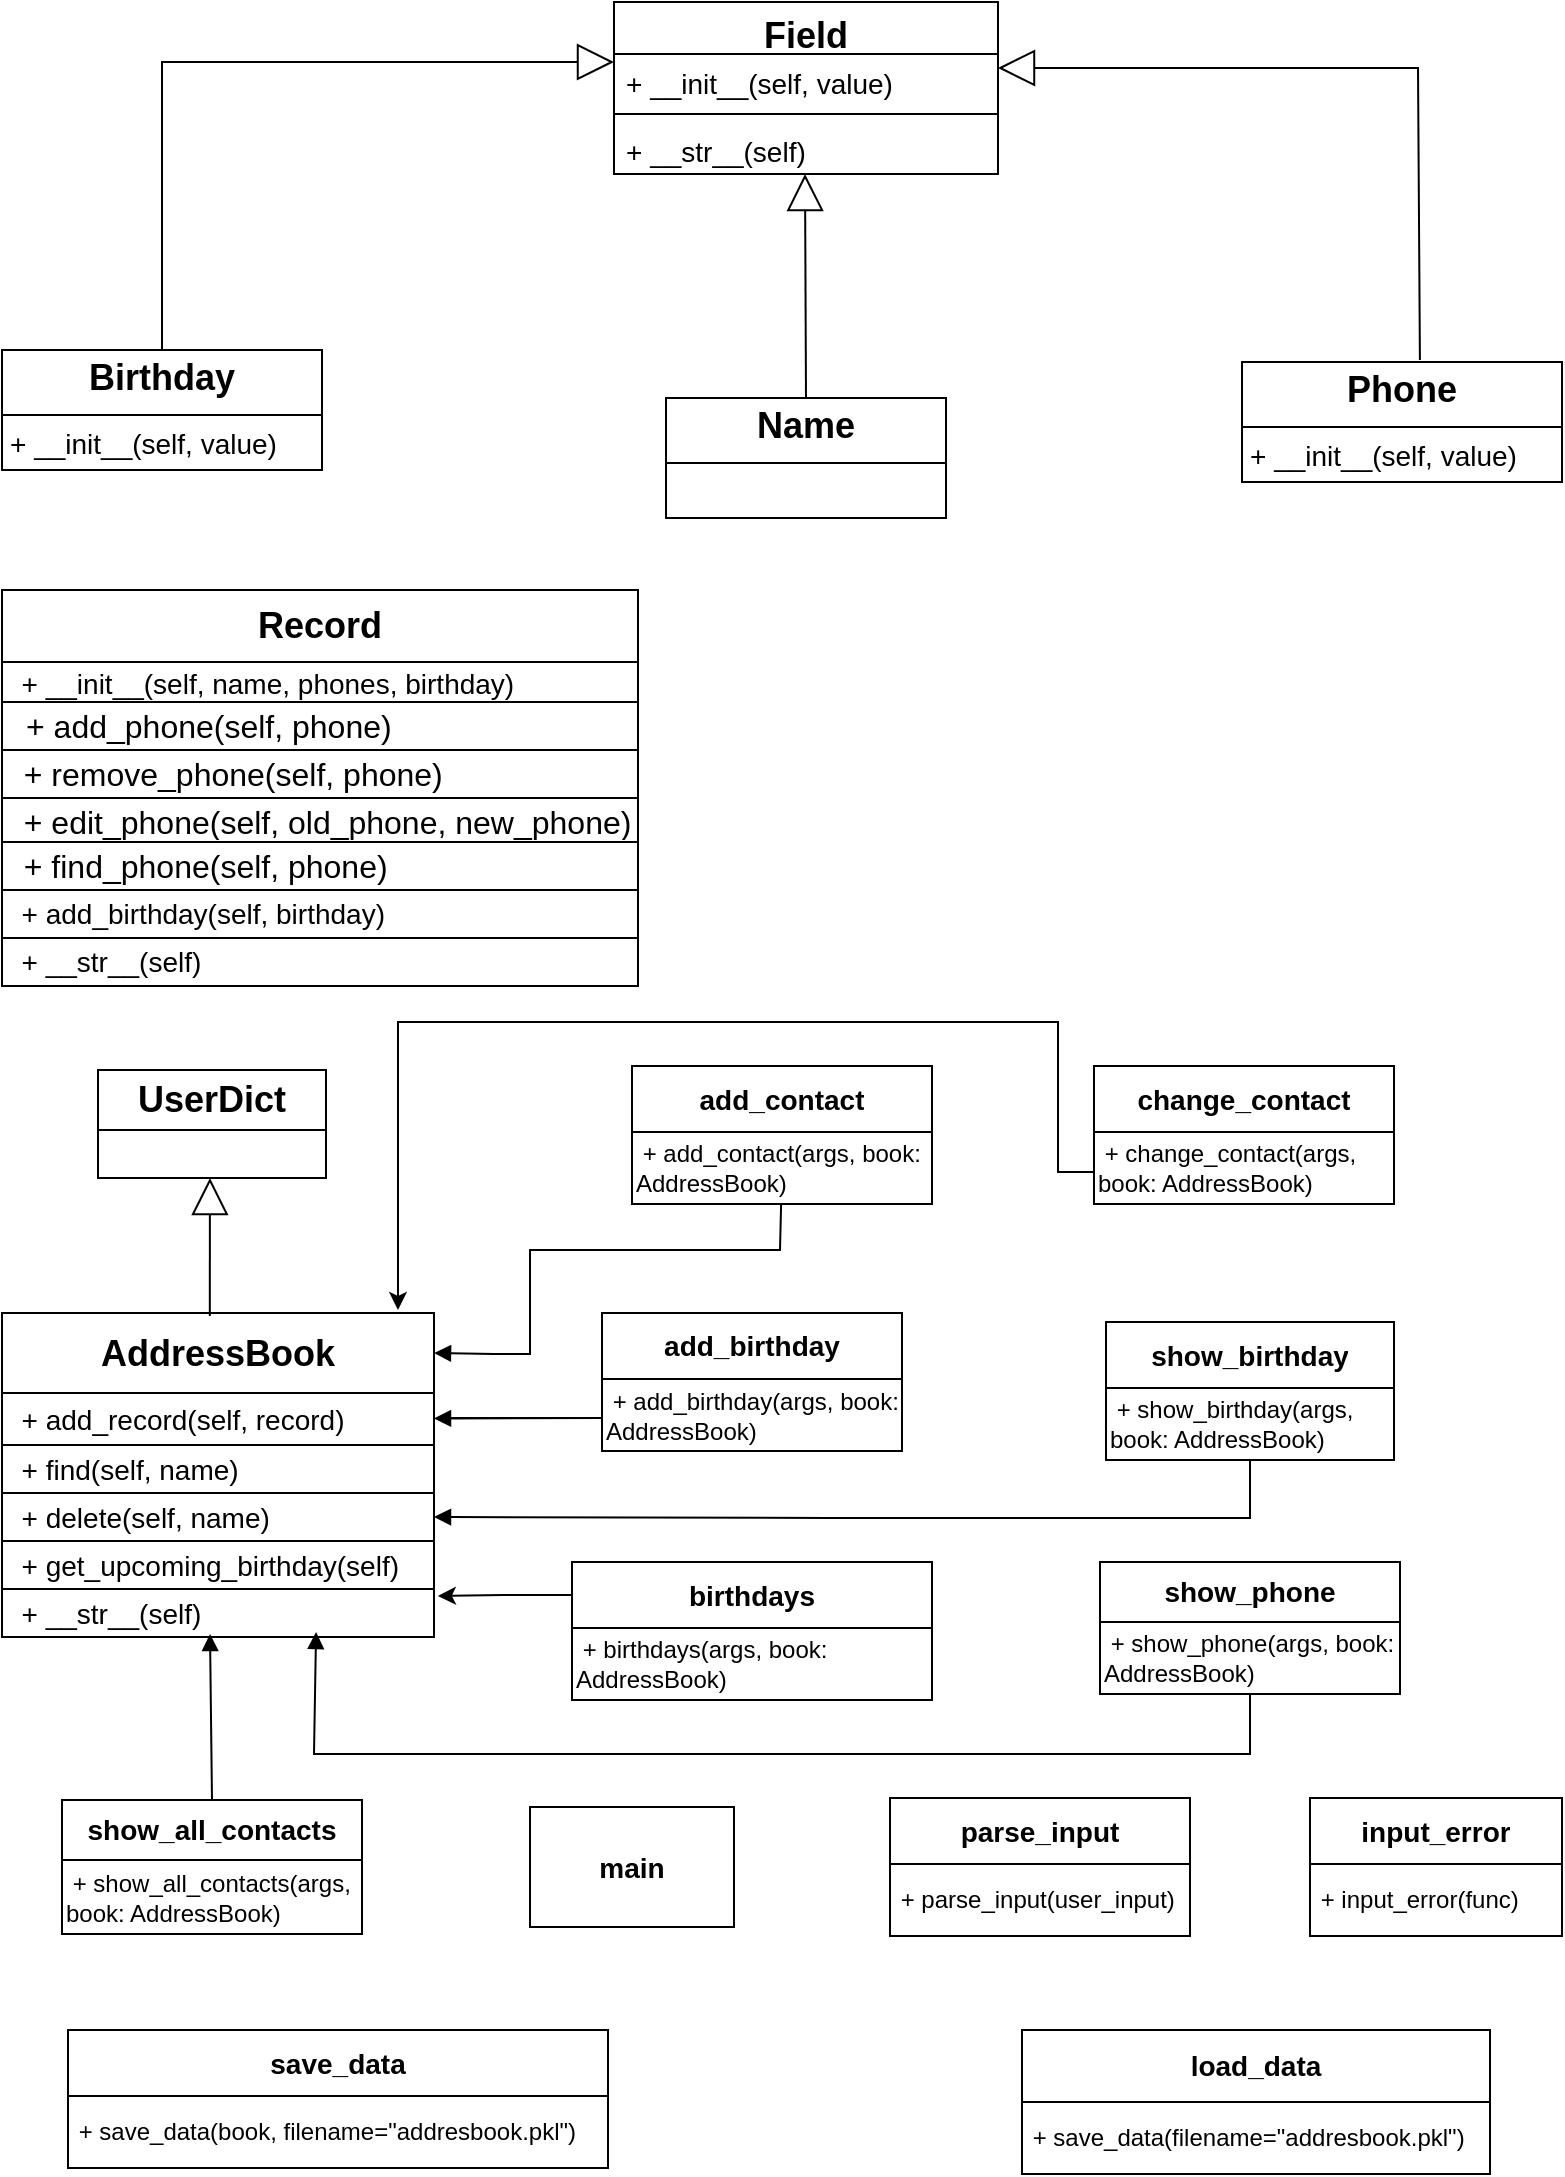 <mxfile version="24.7.7">
  <diagram name="Сторінка-1" id="fkjIt_pRsFJ45BCu4Y1Y">
    <mxGraphModel dx="1072" dy="445" grid="1" gridSize="6" guides="1" tooltips="1" connect="1" arrows="1" fold="1" page="1" pageScale="1" pageWidth="827" pageHeight="1169" math="0" shadow="0">
      <root>
        <mxCell id="0" />
        <mxCell id="1" parent="0" />
        <mxCell id="Rb8WV2MxvfTcepVemO5w-1" value="&lt;font style=&quot;font-size: 18px;&quot;&gt;Field&lt;/font&gt;" style="swimlane;fontStyle=1;align=center;verticalAlign=top;childLayout=stackLayout;horizontal=1;startSize=26;horizontalStack=0;resizeParent=1;resizeParentMax=0;resizeLast=0;collapsible=1;marginBottom=0;whiteSpace=wrap;html=1;" parent="1" vertex="1">
          <mxGeometry x="330" y="18" width="192" height="86" as="geometry" />
        </mxCell>
        <mxCell id="Rb8WV2MxvfTcepVemO5w-2" value="&lt;font style=&quot;font-size: 14px;&quot;&gt;+ __init__(self, value)&lt;/font&gt;" style="text;strokeColor=none;fillColor=none;align=left;verticalAlign=top;spacingLeft=4;spacingRight=4;overflow=hidden;rotatable=0;points=[[0,0.5],[1,0.5]];portConstraint=eastwest;whiteSpace=wrap;html=1;" parent="Rb8WV2MxvfTcepVemO5w-1" vertex="1">
          <mxGeometry y="26" width="192" height="26" as="geometry" />
        </mxCell>
        <mxCell id="Rb8WV2MxvfTcepVemO5w-3" value="" style="line;strokeWidth=1;fillColor=none;align=left;verticalAlign=middle;spacingTop=-1;spacingLeft=3;spacingRight=3;rotatable=0;labelPosition=right;points=[];portConstraint=eastwest;strokeColor=inherit;" parent="Rb8WV2MxvfTcepVemO5w-1" vertex="1">
          <mxGeometry y="52" width="192" height="8" as="geometry" />
        </mxCell>
        <mxCell id="Rb8WV2MxvfTcepVemO5w-4" value="&lt;font style=&quot;font-size: 14px;&quot;&gt;+ __str__(self)&lt;/font&gt;" style="text;strokeColor=none;fillColor=none;align=left;verticalAlign=top;spacingLeft=4;spacingRight=4;overflow=hidden;rotatable=0;points=[[0,0.5],[1,0.5]];portConstraint=eastwest;whiteSpace=wrap;html=1;" parent="Rb8WV2MxvfTcepVemO5w-1" vertex="1">
          <mxGeometry y="60" width="192" height="26" as="geometry" />
        </mxCell>
        <mxCell id="Rb8WV2MxvfTcepVemO5w-9" value="&lt;p style=&quot;margin:0px;margin-top:4px;text-align:center;&quot;&gt;&lt;b&gt;&lt;font style=&quot;font-size: 18px;&quot;&gt;Name&lt;/font&gt;&lt;/b&gt;&lt;/p&gt;&lt;hr size=&quot;1&quot; style=&quot;border-style:solid;&quot;&gt;&lt;div style=&quot;height:2px;&quot;&gt;&lt;/div&gt;" style="verticalAlign=top;align=left;overflow=fill;html=1;whiteSpace=wrap;" parent="1" vertex="1">
          <mxGeometry x="356" y="216" width="140" height="60" as="geometry" />
        </mxCell>
        <mxCell id="Rb8WV2MxvfTcepVemO5w-12" value="&lt;p style=&quot;margin:0px;margin-top:4px;text-align:center;&quot;&gt;&lt;b&gt;&lt;font style=&quot;font-size: 18px;&quot;&gt;Phone&lt;/font&gt;&lt;/b&gt;&lt;/p&gt;&lt;hr size=&quot;1&quot; style=&quot;border-style:solid;&quot;&gt;&lt;p style=&quot;margin:0px;margin-left:4px;&quot;&gt;&lt;font style=&quot;font-size: 14px;&quot;&gt;+ __init__(self, value)&lt;/font&gt;&lt;/p&gt;" style="verticalAlign=top;align=left;overflow=fill;html=1;whiteSpace=wrap;" parent="1" vertex="1">
          <mxGeometry x="644" y="198" width="160" height="60" as="geometry" />
        </mxCell>
        <mxCell id="Rb8WV2MxvfTcepVemO5w-14" value="&lt;p style=&quot;margin:0px;margin-top:4px;text-align:center;&quot;&gt;&lt;b&gt;&lt;font style=&quot;font-size: 18px;&quot;&gt;Birthday&lt;/font&gt;&lt;/b&gt;&lt;/p&gt;&lt;hr size=&quot;1&quot; style=&quot;border-style:solid;&quot;&gt;&lt;p style=&quot;margin:0px;margin-left:4px;&quot;&gt;&lt;font style=&quot;font-size: 14px;&quot;&gt;+ __init__(self, value)&lt;/font&gt;&lt;/p&gt;" style="verticalAlign=top;align=left;overflow=fill;html=1;whiteSpace=wrap;" parent="1" vertex="1">
          <mxGeometry x="24" y="192" width="160" height="60" as="geometry" />
        </mxCell>
        <mxCell id="Rb8WV2MxvfTcepVemO5w-72" value="" style="shape=table;startSize=0;container=1;collapsible=0;childLayout=tableLayout;" parent="1" vertex="1">
          <mxGeometry x="24" y="312" width="318" height="198" as="geometry" />
        </mxCell>
        <mxCell id="Rb8WV2MxvfTcepVemO5w-73" value="" style="shape=tableRow;horizontal=0;startSize=0;swimlaneHead=0;swimlaneBody=0;strokeColor=inherit;top=0;left=0;bottom=0;right=0;collapsible=0;dropTarget=0;fillColor=none;points=[[0,0.5],[1,0.5]];portConstraint=eastwest;" parent="Rb8WV2MxvfTcepVemO5w-72" vertex="1">
          <mxGeometry width="318" height="36" as="geometry" />
        </mxCell>
        <mxCell id="Rb8WV2MxvfTcepVemO5w-74" value="&lt;font style=&quot;font-size: 18px;&quot;&gt;&lt;b&gt;Record&lt;/b&gt;&lt;/font&gt;" style="shape=partialRectangle;html=1;whiteSpace=wrap;connectable=0;strokeColor=inherit;overflow=hidden;fillColor=none;top=0;left=0;bottom=0;right=0;pointerEvents=1;" parent="Rb8WV2MxvfTcepVemO5w-73" vertex="1">
          <mxGeometry width="318" height="36" as="geometry">
            <mxRectangle width="318" height="36" as="alternateBounds" />
          </mxGeometry>
        </mxCell>
        <mxCell id="Rb8WV2MxvfTcepVemO5w-75" value="" style="shape=tableRow;horizontal=0;startSize=0;swimlaneHead=0;swimlaneBody=0;strokeColor=inherit;top=0;left=0;bottom=0;right=0;collapsible=0;dropTarget=0;fillColor=none;points=[[0,0.5],[1,0.5]];portConstraint=eastwest;" parent="Rb8WV2MxvfTcepVemO5w-72" vertex="1">
          <mxGeometry y="36" width="318" height="20" as="geometry" />
        </mxCell>
        <mxCell id="Rb8WV2MxvfTcepVemO5w-76" value="&lt;span style=&quot;font-size: 14px;&quot;&gt;&amp;nbsp; + __init__(self, name, phones, birthday)&lt;/span&gt;" style="shape=partialRectangle;html=1;whiteSpace=wrap;connectable=0;strokeColor=inherit;overflow=hidden;fillColor=none;top=0;left=0;bottom=0;right=0;pointerEvents=1;align=left;" parent="Rb8WV2MxvfTcepVemO5w-75" vertex="1">
          <mxGeometry width="318" height="20" as="geometry">
            <mxRectangle width="318" height="20" as="alternateBounds" />
          </mxGeometry>
        </mxCell>
        <mxCell id="Rb8WV2MxvfTcepVemO5w-77" value="" style="shape=tableRow;horizontal=0;startSize=0;swimlaneHead=0;swimlaneBody=0;strokeColor=inherit;top=0;left=0;bottom=0;right=0;collapsible=0;dropTarget=0;fillColor=none;points=[[0,0.5],[1,0.5]];portConstraint=eastwest;" parent="Rb8WV2MxvfTcepVemO5w-72" vertex="1">
          <mxGeometry y="56" width="318" height="24" as="geometry" />
        </mxCell>
        <mxCell id="Rb8WV2MxvfTcepVemO5w-78" value="&amp;nbsp; &amp;nbsp;&lt;font size=&quot;3&quot;&gt;+ add_phone(self, phone)&lt;/font&gt;" style="shape=partialRectangle;html=1;whiteSpace=wrap;connectable=0;strokeColor=inherit;overflow=hidden;fillColor=none;top=0;left=0;bottom=0;right=0;pointerEvents=1;align=left;" parent="Rb8WV2MxvfTcepVemO5w-77" vertex="1">
          <mxGeometry width="318" height="24" as="geometry">
            <mxRectangle width="318" height="24" as="alternateBounds" />
          </mxGeometry>
        </mxCell>
        <mxCell id="Rb8WV2MxvfTcepVemO5w-79" value="" style="shape=tableRow;horizontal=0;startSize=0;swimlaneHead=0;swimlaneBody=0;strokeColor=inherit;top=0;left=0;bottom=0;right=0;collapsible=0;dropTarget=0;fillColor=none;points=[[0,0.5],[1,0.5]];portConstraint=eastwest;" parent="Rb8WV2MxvfTcepVemO5w-72" vertex="1">
          <mxGeometry y="80" width="318" height="24" as="geometry" />
        </mxCell>
        <mxCell id="Rb8WV2MxvfTcepVemO5w-80" value="&lt;font size=&quot;3&quot;&gt;&amp;nbsp; + remove_phone(self, phone)&lt;/font&gt;" style="shape=partialRectangle;html=1;whiteSpace=wrap;connectable=0;strokeColor=inherit;overflow=hidden;fillColor=none;top=0;left=0;bottom=0;right=0;pointerEvents=1;align=left;" parent="Rb8WV2MxvfTcepVemO5w-79" vertex="1">
          <mxGeometry width="318" height="24" as="geometry">
            <mxRectangle width="318" height="24" as="alternateBounds" />
          </mxGeometry>
        </mxCell>
        <mxCell id="Rb8WV2MxvfTcepVemO5w-81" value="" style="shape=tableRow;horizontal=0;startSize=0;swimlaneHead=0;swimlaneBody=0;strokeColor=inherit;top=0;left=0;bottom=0;right=0;collapsible=0;dropTarget=0;fillColor=none;points=[[0,0.5],[1,0.5]];portConstraint=eastwest;" parent="Rb8WV2MxvfTcepVemO5w-72" vertex="1">
          <mxGeometry y="104" width="318" height="22" as="geometry" />
        </mxCell>
        <mxCell id="Rb8WV2MxvfTcepVemO5w-82" value="&lt;font size=&quot;3&quot;&gt;&amp;nbsp; + edit_phone(self, old_phone, new_phone)&lt;/font&gt;" style="shape=partialRectangle;html=1;whiteSpace=wrap;connectable=0;strokeColor=inherit;overflow=hidden;fillColor=none;top=0;left=0;bottom=0;right=0;pointerEvents=1;align=left;" parent="Rb8WV2MxvfTcepVemO5w-81" vertex="1">
          <mxGeometry width="318" height="22" as="geometry">
            <mxRectangle width="318" height="22" as="alternateBounds" />
          </mxGeometry>
        </mxCell>
        <mxCell id="Rb8WV2MxvfTcepVemO5w-85" value="" style="shape=tableRow;horizontal=0;startSize=0;swimlaneHead=0;swimlaneBody=0;strokeColor=inherit;top=0;left=0;bottom=0;right=0;collapsible=0;dropTarget=0;fillColor=none;points=[[0,0.5],[1,0.5]];portConstraint=eastwest;" parent="Rb8WV2MxvfTcepVemO5w-72" vertex="1">
          <mxGeometry y="126" width="318" height="24" as="geometry" />
        </mxCell>
        <mxCell id="Rb8WV2MxvfTcepVemO5w-86" value="&lt;font size=&quot;3&quot;&gt;&amp;nbsp; + find_phone(self, phone)&lt;/font&gt;" style="shape=partialRectangle;html=1;whiteSpace=wrap;connectable=0;strokeColor=inherit;overflow=hidden;fillColor=none;top=0;left=0;bottom=0;right=0;pointerEvents=1;align=left;" parent="Rb8WV2MxvfTcepVemO5w-85" vertex="1">
          <mxGeometry width="318" height="24" as="geometry">
            <mxRectangle width="318" height="24" as="alternateBounds" />
          </mxGeometry>
        </mxCell>
        <mxCell id="Rb8WV2MxvfTcepVemO5w-87" value="" style="shape=tableRow;horizontal=0;startSize=0;swimlaneHead=0;swimlaneBody=0;strokeColor=inherit;top=0;left=0;bottom=0;right=0;collapsible=0;dropTarget=0;fillColor=none;points=[[0,0.5],[1,0.5]];portConstraint=eastwest;" parent="Rb8WV2MxvfTcepVemO5w-72" vertex="1">
          <mxGeometry y="150" width="318" height="24" as="geometry" />
        </mxCell>
        <mxCell id="Rb8WV2MxvfTcepVemO5w-88" value="&lt;font style=&quot;font-size: 14px;&quot;&gt;&amp;nbsp; + add_birthday(self, birthday)&lt;/font&gt;" style="shape=partialRectangle;html=1;whiteSpace=wrap;connectable=0;strokeColor=inherit;overflow=hidden;fillColor=none;top=0;left=0;bottom=0;right=0;pointerEvents=1;align=left;" parent="Rb8WV2MxvfTcepVemO5w-87" vertex="1">
          <mxGeometry width="318" height="24" as="geometry">
            <mxRectangle width="318" height="24" as="alternateBounds" />
          </mxGeometry>
        </mxCell>
        <mxCell id="Rb8WV2MxvfTcepVemO5w-89" value="" style="shape=tableRow;horizontal=0;startSize=0;swimlaneHead=0;swimlaneBody=0;strokeColor=inherit;top=0;left=0;bottom=0;right=0;collapsible=0;dropTarget=0;fillColor=none;points=[[0,0.5],[1,0.5]];portConstraint=eastwest;" parent="Rb8WV2MxvfTcepVemO5w-72" vertex="1">
          <mxGeometry y="174" width="318" height="24" as="geometry" />
        </mxCell>
        <mxCell id="Rb8WV2MxvfTcepVemO5w-90" value="&lt;font style=&quot;font-size: 14px;&quot;&gt;&amp;nbsp; + __str__(self)&lt;/font&gt;" style="shape=partialRectangle;html=1;whiteSpace=wrap;connectable=0;strokeColor=inherit;overflow=hidden;fillColor=none;top=0;left=0;bottom=0;right=0;pointerEvents=1;align=left;" parent="Rb8WV2MxvfTcepVemO5w-89" vertex="1">
          <mxGeometry width="318" height="24" as="geometry">
            <mxRectangle width="318" height="24" as="alternateBounds" />
          </mxGeometry>
        </mxCell>
        <mxCell id="Rb8WV2MxvfTcepVemO5w-91" value="" style="shape=table;startSize=0;container=1;collapsible=0;childLayout=tableLayout;" parent="1" vertex="1">
          <mxGeometry x="72" y="552" width="114" height="54" as="geometry" />
        </mxCell>
        <mxCell id="Rb8WV2MxvfTcepVemO5w-92" value="" style="shape=tableRow;horizontal=0;startSize=0;swimlaneHead=0;swimlaneBody=0;strokeColor=inherit;top=0;left=0;bottom=0;right=0;collapsible=0;dropTarget=0;fillColor=none;points=[[0,0.5],[1,0.5]];portConstraint=eastwest;" parent="Rb8WV2MxvfTcepVemO5w-91" vertex="1">
          <mxGeometry width="114" height="30" as="geometry" />
        </mxCell>
        <mxCell id="Rb8WV2MxvfTcepVemO5w-93" value="&lt;font style=&quot;font-size: 18px;&quot;&gt;&lt;b style=&quot;&quot;&gt;UserDict&lt;/b&gt;&lt;/font&gt;" style="shape=partialRectangle;html=1;whiteSpace=wrap;connectable=0;strokeColor=inherit;overflow=hidden;fillColor=none;top=0;left=0;bottom=0;right=0;pointerEvents=1;" parent="Rb8WV2MxvfTcepVemO5w-92" vertex="1">
          <mxGeometry width="114" height="30" as="geometry">
            <mxRectangle width="114" height="30" as="alternateBounds" />
          </mxGeometry>
        </mxCell>
        <mxCell id="Rb8WV2MxvfTcepVemO5w-94" value="" style="shape=tableRow;horizontal=0;startSize=0;swimlaneHead=0;swimlaneBody=0;strokeColor=inherit;top=0;left=0;bottom=0;right=0;collapsible=0;dropTarget=0;fillColor=none;points=[[0,0.5],[1,0.5]];portConstraint=eastwest;" parent="Rb8WV2MxvfTcepVemO5w-91" vertex="1">
          <mxGeometry y="30" width="114" height="24" as="geometry" />
        </mxCell>
        <mxCell id="Rb8WV2MxvfTcepVemO5w-95" value="" style="shape=partialRectangle;html=1;whiteSpace=wrap;connectable=0;strokeColor=inherit;overflow=hidden;fillColor=none;top=0;left=0;bottom=0;right=0;pointerEvents=1;" parent="Rb8WV2MxvfTcepVemO5w-94" vertex="1">
          <mxGeometry width="114" height="24" as="geometry">
            <mxRectangle width="114" height="24" as="alternateBounds" />
          </mxGeometry>
        </mxCell>
        <mxCell id="Rb8WV2MxvfTcepVemO5w-99" value="" style="shape=table;startSize=0;container=1;collapsible=0;childLayout=tableLayout;" parent="1" vertex="1">
          <mxGeometry x="24" y="673.5" width="216" height="162" as="geometry" />
        </mxCell>
        <mxCell id="Rb8WV2MxvfTcepVemO5w-100" value="" style="shape=tableRow;horizontal=0;startSize=0;swimlaneHead=0;swimlaneBody=0;strokeColor=inherit;top=0;left=0;bottom=0;right=0;collapsible=0;dropTarget=0;fillColor=none;points=[[0,0.5],[1,0.5]];portConstraint=eastwest;" parent="Rb8WV2MxvfTcepVemO5w-99" vertex="1">
          <mxGeometry width="216" height="40" as="geometry" />
        </mxCell>
        <mxCell id="Rb8WV2MxvfTcepVemO5w-101" value="&lt;font style=&quot;font-size: 18px;&quot;&gt;&lt;b style=&quot;&quot;&gt;AddressBook&lt;/b&gt;&lt;/font&gt;" style="shape=partialRectangle;html=1;whiteSpace=wrap;connectable=0;strokeColor=inherit;overflow=hidden;fillColor=none;top=0;left=0;bottom=0;right=0;pointerEvents=1;" parent="Rb8WV2MxvfTcepVemO5w-100" vertex="1">
          <mxGeometry width="216" height="40" as="geometry">
            <mxRectangle width="216" height="40" as="alternateBounds" />
          </mxGeometry>
        </mxCell>
        <mxCell id="Rb8WV2MxvfTcepVemO5w-102" value="" style="shape=tableRow;horizontal=0;startSize=0;swimlaneHead=0;swimlaneBody=0;strokeColor=inherit;top=0;left=0;bottom=0;right=0;collapsible=0;dropTarget=0;fillColor=none;points=[[0,0.5],[1,0.5]];portConstraint=eastwest;" parent="Rb8WV2MxvfTcepVemO5w-99" vertex="1">
          <mxGeometry y="40" width="216" height="26" as="geometry" />
        </mxCell>
        <mxCell id="Rb8WV2MxvfTcepVemO5w-103" value="&lt;font style=&quot;font-size: 14px;&quot;&gt;&amp;nbsp; + add_record(self, record)&lt;/font&gt;" style="shape=partialRectangle;html=1;whiteSpace=wrap;connectable=0;strokeColor=inherit;overflow=hidden;fillColor=none;top=0;left=0;bottom=0;right=0;pointerEvents=1;align=left;" parent="Rb8WV2MxvfTcepVemO5w-102" vertex="1">
          <mxGeometry width="216" height="26" as="geometry">
            <mxRectangle width="216" height="26" as="alternateBounds" />
          </mxGeometry>
        </mxCell>
        <mxCell id="Rb8WV2MxvfTcepVemO5w-104" value="" style="shape=tableRow;horizontal=0;startSize=0;swimlaneHead=0;swimlaneBody=0;strokeColor=inherit;top=0;left=0;bottom=0;right=0;collapsible=0;dropTarget=0;fillColor=none;points=[[0,0.5],[1,0.5]];portConstraint=eastwest;" parent="Rb8WV2MxvfTcepVemO5w-99" vertex="1">
          <mxGeometry y="66" width="216" height="24" as="geometry" />
        </mxCell>
        <mxCell id="Rb8WV2MxvfTcepVemO5w-105" value="&lt;font style=&quot;font-size: 14px;&quot;&gt;&amp;nbsp; + find(self, name)&lt;/font&gt;" style="shape=partialRectangle;html=1;whiteSpace=wrap;connectable=0;strokeColor=inherit;overflow=hidden;fillColor=none;top=0;left=0;bottom=0;right=0;pointerEvents=1;align=left;" parent="Rb8WV2MxvfTcepVemO5w-104" vertex="1">
          <mxGeometry width="216" height="24" as="geometry">
            <mxRectangle width="216" height="24" as="alternateBounds" />
          </mxGeometry>
        </mxCell>
        <mxCell id="Rb8WV2MxvfTcepVemO5w-106" value="" style="shape=tableRow;horizontal=0;startSize=0;swimlaneHead=0;swimlaneBody=0;strokeColor=inherit;top=0;left=0;bottom=0;right=0;collapsible=0;dropTarget=0;fillColor=none;points=[[0,0.5],[1,0.5]];portConstraint=eastwest;" parent="Rb8WV2MxvfTcepVemO5w-99" vertex="1">
          <mxGeometry y="90" width="216" height="24" as="geometry" />
        </mxCell>
        <mxCell id="Rb8WV2MxvfTcepVemO5w-107" value="&lt;font style=&quot;font-size: 14px;&quot;&gt;&amp;nbsp; + delete(self, name)&lt;/font&gt;" style="shape=partialRectangle;html=1;whiteSpace=wrap;connectable=0;strokeColor=inherit;overflow=hidden;fillColor=none;top=0;left=0;bottom=0;right=0;pointerEvents=1;align=left;" parent="Rb8WV2MxvfTcepVemO5w-106" vertex="1">
          <mxGeometry width="216" height="24" as="geometry">
            <mxRectangle width="216" height="24" as="alternateBounds" />
          </mxGeometry>
        </mxCell>
        <mxCell id="Rb8WV2MxvfTcepVemO5w-108" value="" style="shape=tableRow;horizontal=0;startSize=0;swimlaneHead=0;swimlaneBody=0;strokeColor=inherit;top=0;left=0;bottom=0;right=0;collapsible=0;dropTarget=0;fillColor=none;points=[[0,0.5],[1,0.5]];portConstraint=eastwest;" parent="Rb8WV2MxvfTcepVemO5w-99" vertex="1">
          <mxGeometry y="114" width="216" height="24" as="geometry" />
        </mxCell>
        <mxCell id="Rb8WV2MxvfTcepVemO5w-109" value="&lt;font style=&quot;font-size: 14px;&quot;&gt;&amp;nbsp; + get_upcoming_birthday(self)&lt;/font&gt;" style="shape=partialRectangle;html=1;whiteSpace=wrap;connectable=0;strokeColor=inherit;overflow=hidden;fillColor=none;top=0;left=0;bottom=0;right=0;pointerEvents=1;align=left;" parent="Rb8WV2MxvfTcepVemO5w-108" vertex="1">
          <mxGeometry width="216" height="24" as="geometry">
            <mxRectangle width="216" height="24" as="alternateBounds" />
          </mxGeometry>
        </mxCell>
        <mxCell id="Rb8WV2MxvfTcepVemO5w-110" value="" style="shape=tableRow;horizontal=0;startSize=0;swimlaneHead=0;swimlaneBody=0;strokeColor=inherit;top=0;left=0;bottom=0;right=0;collapsible=0;dropTarget=0;fillColor=none;points=[[0,0.5],[1,0.5]];portConstraint=eastwest;" parent="Rb8WV2MxvfTcepVemO5w-99" vertex="1">
          <mxGeometry y="138" width="216" height="24" as="geometry" />
        </mxCell>
        <mxCell id="Rb8WV2MxvfTcepVemO5w-111" value="&lt;font style=&quot;font-size: 14px;&quot;&gt;&amp;nbsp; + __str__(self)&lt;/font&gt;" style="shape=partialRectangle;html=1;whiteSpace=wrap;connectable=0;strokeColor=inherit;overflow=hidden;fillColor=none;top=0;left=0;bottom=0;right=0;pointerEvents=1;align=left;" parent="Rb8WV2MxvfTcepVemO5w-110" vertex="1">
          <mxGeometry width="216" height="24" as="geometry">
            <mxRectangle width="216" height="24" as="alternateBounds" />
          </mxGeometry>
        </mxCell>
        <mxCell id="Rb8WV2MxvfTcepVemO5w-114" value="" style="shape=table;startSize=0;container=1;collapsible=0;childLayout=tableLayout;" parent="1" vertex="1">
          <mxGeometry x="468" y="916" width="150" height="69" as="geometry" />
        </mxCell>
        <mxCell id="Rb8WV2MxvfTcepVemO5w-115" value="" style="shape=tableRow;horizontal=0;startSize=0;swimlaneHead=0;swimlaneBody=0;strokeColor=inherit;top=0;left=0;bottom=0;right=0;collapsible=0;dropTarget=0;fillColor=none;points=[[0,0.5],[1,0.5]];portConstraint=eastwest;" parent="Rb8WV2MxvfTcepVemO5w-114" vertex="1">
          <mxGeometry width="150" height="33" as="geometry" />
        </mxCell>
        <mxCell id="Rb8WV2MxvfTcepVemO5w-116" value="&lt;b&gt;&lt;font style=&quot;font-size: 14px;&quot;&gt;parse_input&lt;/font&gt;&lt;/b&gt;" style="shape=partialRectangle;html=1;whiteSpace=wrap;connectable=0;strokeColor=inherit;overflow=hidden;fillColor=none;top=0;left=0;bottom=0;right=0;pointerEvents=1;" parent="Rb8WV2MxvfTcepVemO5w-115" vertex="1">
          <mxGeometry width="150" height="33" as="geometry">
            <mxRectangle width="150" height="33" as="alternateBounds" />
          </mxGeometry>
        </mxCell>
        <mxCell id="Rb8WV2MxvfTcepVemO5w-117" value="" style="shape=tableRow;horizontal=0;startSize=0;swimlaneHead=0;swimlaneBody=0;strokeColor=inherit;top=0;left=0;bottom=0;right=0;collapsible=0;dropTarget=0;fillColor=none;points=[[0,0.5],[1,0.5]];portConstraint=eastwest;" parent="Rb8WV2MxvfTcepVemO5w-114" vertex="1">
          <mxGeometry y="33" width="150" height="36" as="geometry" />
        </mxCell>
        <mxCell id="Rb8WV2MxvfTcepVemO5w-118" value="&lt;font style=&quot;font-size: 12px;&quot;&gt;&amp;nbsp;+ parse_input(user_input)&lt;/font&gt;" style="shape=partialRectangle;html=1;whiteSpace=wrap;connectable=0;strokeColor=inherit;overflow=hidden;fillColor=none;top=0;left=0;bottom=0;right=0;pointerEvents=1;align=left;" parent="Rb8WV2MxvfTcepVemO5w-117" vertex="1">
          <mxGeometry width="150" height="36" as="geometry">
            <mxRectangle width="150" height="36" as="alternateBounds" />
          </mxGeometry>
        </mxCell>
        <mxCell id="Rb8WV2MxvfTcepVemO5w-119" value="" style="shape=table;startSize=0;container=1;collapsible=0;childLayout=tableLayout;" parent="1" vertex="1">
          <mxGeometry x="678" y="916" width="126" height="69" as="geometry" />
        </mxCell>
        <mxCell id="Rb8WV2MxvfTcepVemO5w-120" value="" style="shape=tableRow;horizontal=0;startSize=0;swimlaneHead=0;swimlaneBody=0;strokeColor=inherit;top=0;left=0;bottom=0;right=0;collapsible=0;dropTarget=0;fillColor=none;points=[[0,0.5],[1,0.5]];portConstraint=eastwest;" parent="Rb8WV2MxvfTcepVemO5w-119" vertex="1">
          <mxGeometry width="126" height="33" as="geometry" />
        </mxCell>
        <mxCell id="Rb8WV2MxvfTcepVemO5w-121" value="&lt;b&gt;&lt;font style=&quot;font-size: 14px;&quot;&gt;input_error&lt;/font&gt;&lt;/b&gt;" style="shape=partialRectangle;html=1;whiteSpace=wrap;connectable=0;strokeColor=inherit;overflow=hidden;fillColor=none;top=0;left=0;bottom=0;right=0;pointerEvents=1;" parent="Rb8WV2MxvfTcepVemO5w-120" vertex="1">
          <mxGeometry width="126" height="33" as="geometry">
            <mxRectangle width="126" height="33" as="alternateBounds" />
          </mxGeometry>
        </mxCell>
        <mxCell id="Rb8WV2MxvfTcepVemO5w-122" value="" style="shape=tableRow;horizontal=0;startSize=0;swimlaneHead=0;swimlaneBody=0;strokeColor=inherit;top=0;left=0;bottom=0;right=0;collapsible=0;dropTarget=0;fillColor=none;points=[[0,0.5],[1,0.5]];portConstraint=eastwest;" parent="Rb8WV2MxvfTcepVemO5w-119" vertex="1">
          <mxGeometry y="33" width="126" height="36" as="geometry" />
        </mxCell>
        <mxCell id="Rb8WV2MxvfTcepVemO5w-123" value="&lt;font style=&quot;font-size: 12px;&quot;&gt;&amp;nbsp;+ input_error(func)&lt;/font&gt;" style="shape=partialRectangle;html=1;whiteSpace=wrap;connectable=0;strokeColor=inherit;overflow=hidden;fillColor=none;top=0;left=0;bottom=0;right=0;pointerEvents=1;align=left;" parent="Rb8WV2MxvfTcepVemO5w-122" vertex="1">
          <mxGeometry width="126" height="36" as="geometry">
            <mxRectangle width="126" height="36" as="alternateBounds" />
          </mxGeometry>
        </mxCell>
        <mxCell id="Rb8WV2MxvfTcepVemO5w-124" value="" style="shape=table;startSize=0;container=1;collapsible=0;childLayout=tableLayout;" parent="1" vertex="1">
          <mxGeometry x="339" y="550" width="150" height="69" as="geometry" />
        </mxCell>
        <mxCell id="Rb8WV2MxvfTcepVemO5w-125" value="" style="shape=tableRow;horizontal=0;startSize=0;swimlaneHead=0;swimlaneBody=0;strokeColor=inherit;top=0;left=0;bottom=0;right=0;collapsible=0;dropTarget=0;fillColor=none;points=[[0,0.5],[1,0.5]];portConstraint=eastwest;" parent="Rb8WV2MxvfTcepVemO5w-124" vertex="1">
          <mxGeometry width="150" height="33" as="geometry" />
        </mxCell>
        <mxCell id="Rb8WV2MxvfTcepVemO5w-126" value="&lt;b&gt;&lt;font style=&quot;font-size: 14px;&quot;&gt;add_contact&lt;/font&gt;&lt;/b&gt;" style="shape=partialRectangle;html=1;whiteSpace=wrap;connectable=0;strokeColor=inherit;overflow=hidden;fillColor=none;top=0;left=0;bottom=0;right=0;pointerEvents=1;" parent="Rb8WV2MxvfTcepVemO5w-125" vertex="1">
          <mxGeometry width="150" height="33" as="geometry">
            <mxRectangle width="150" height="33" as="alternateBounds" />
          </mxGeometry>
        </mxCell>
        <mxCell id="Rb8WV2MxvfTcepVemO5w-127" value="" style="shape=tableRow;horizontal=0;startSize=0;swimlaneHead=0;swimlaneBody=0;strokeColor=inherit;top=0;left=0;bottom=0;right=0;collapsible=0;dropTarget=0;fillColor=none;points=[[0,0.5],[1,0.5]];portConstraint=eastwest;" parent="Rb8WV2MxvfTcepVemO5w-124" vertex="1">
          <mxGeometry y="33" width="150" height="36" as="geometry" />
        </mxCell>
        <mxCell id="Rb8WV2MxvfTcepVemO5w-128" value="&lt;font style=&quot;font-size: 12px;&quot;&gt;&amp;nbsp;+ add_contact(args, book: AddressBook)&lt;/font&gt;" style="shape=partialRectangle;html=1;whiteSpace=wrap;connectable=0;strokeColor=inherit;overflow=hidden;fillColor=none;top=0;left=0;bottom=0;right=0;pointerEvents=1;align=left;" parent="Rb8WV2MxvfTcepVemO5w-127" vertex="1">
          <mxGeometry width="150" height="36" as="geometry">
            <mxRectangle width="150" height="36" as="alternateBounds" />
          </mxGeometry>
        </mxCell>
        <mxCell id="Rb8WV2MxvfTcepVemO5w-130" value="" style="shape=table;startSize=0;container=1;collapsible=0;childLayout=tableLayout;" parent="1" vertex="1">
          <mxGeometry x="570" y="550" width="150" height="69" as="geometry" />
        </mxCell>
        <mxCell id="Rb8WV2MxvfTcepVemO5w-131" value="" style="shape=tableRow;horizontal=0;startSize=0;swimlaneHead=0;swimlaneBody=0;strokeColor=inherit;top=0;left=0;bottom=0;right=0;collapsible=0;dropTarget=0;fillColor=none;points=[[0,0.5],[1,0.5]];portConstraint=eastwest;" parent="Rb8WV2MxvfTcepVemO5w-130" vertex="1">
          <mxGeometry width="150" height="33" as="geometry" />
        </mxCell>
        <mxCell id="Rb8WV2MxvfTcepVemO5w-132" value="&lt;b&gt;&lt;font style=&quot;font-size: 14px;&quot;&gt;change_contact&lt;/font&gt;&lt;/b&gt;" style="shape=partialRectangle;html=1;whiteSpace=wrap;connectable=0;strokeColor=inherit;overflow=hidden;fillColor=none;top=0;left=0;bottom=0;right=0;pointerEvents=1;" parent="Rb8WV2MxvfTcepVemO5w-131" vertex="1">
          <mxGeometry width="150" height="33" as="geometry">
            <mxRectangle width="150" height="33" as="alternateBounds" />
          </mxGeometry>
        </mxCell>
        <mxCell id="Rb8WV2MxvfTcepVemO5w-133" value="" style="shape=tableRow;horizontal=0;startSize=0;swimlaneHead=0;swimlaneBody=0;strokeColor=inherit;top=0;left=0;bottom=0;right=0;collapsible=0;dropTarget=0;fillColor=none;points=[[0,0.5],[1,0.5]];portConstraint=eastwest;" parent="Rb8WV2MxvfTcepVemO5w-130" vertex="1">
          <mxGeometry y="33" width="150" height="36" as="geometry" />
        </mxCell>
        <mxCell id="Rb8WV2MxvfTcepVemO5w-134" value="&lt;font style=&quot;font-size: 12px;&quot;&gt;&amp;nbsp;+ change_contact(args, book: AddressBook)&lt;/font&gt;" style="shape=partialRectangle;html=1;whiteSpace=wrap;connectable=0;strokeColor=inherit;overflow=hidden;fillColor=none;top=0;left=0;bottom=0;right=0;pointerEvents=1;align=left;" parent="Rb8WV2MxvfTcepVemO5w-133" vertex="1">
          <mxGeometry width="150" height="36" as="geometry">
            <mxRectangle width="150" height="36" as="alternateBounds" />
          </mxGeometry>
        </mxCell>
        <mxCell id="Rb8WV2MxvfTcepVemO5w-135" value="" style="shape=table;startSize=0;container=1;collapsible=0;childLayout=tableLayout;" parent="1" vertex="1">
          <mxGeometry x="573" y="798" width="150" height="66" as="geometry" />
        </mxCell>
        <mxCell id="Rb8WV2MxvfTcepVemO5w-136" value="" style="shape=tableRow;horizontal=0;startSize=0;swimlaneHead=0;swimlaneBody=0;strokeColor=inherit;top=0;left=0;bottom=0;right=0;collapsible=0;dropTarget=0;fillColor=none;points=[[0,0.5],[1,0.5]];portConstraint=eastwest;" parent="Rb8WV2MxvfTcepVemO5w-135" vertex="1">
          <mxGeometry width="150" height="30" as="geometry" />
        </mxCell>
        <mxCell id="Rb8WV2MxvfTcepVemO5w-137" value="&lt;b&gt;&lt;font style=&quot;font-size: 14px;&quot;&gt;show_phone&lt;/font&gt;&lt;/b&gt;" style="shape=partialRectangle;html=1;whiteSpace=wrap;connectable=0;strokeColor=inherit;overflow=hidden;fillColor=none;top=0;left=0;bottom=0;right=0;pointerEvents=1;" parent="Rb8WV2MxvfTcepVemO5w-136" vertex="1">
          <mxGeometry width="150" height="30" as="geometry">
            <mxRectangle width="150" height="30" as="alternateBounds" />
          </mxGeometry>
        </mxCell>
        <mxCell id="Rb8WV2MxvfTcepVemO5w-138" value="" style="shape=tableRow;horizontal=0;startSize=0;swimlaneHead=0;swimlaneBody=0;strokeColor=inherit;top=0;left=0;bottom=0;right=0;collapsible=0;dropTarget=0;fillColor=none;points=[[0,0.5],[1,0.5]];portConstraint=eastwest;" parent="Rb8WV2MxvfTcepVemO5w-135" vertex="1">
          <mxGeometry y="30" width="150" height="36" as="geometry" />
        </mxCell>
        <mxCell id="Rb8WV2MxvfTcepVemO5w-139" value="&lt;font style=&quot;font-size: 12px;&quot;&gt;&amp;nbsp;+ show_phone(args, book: AddressBook)&lt;/font&gt;" style="shape=partialRectangle;html=1;whiteSpace=wrap;connectable=0;strokeColor=inherit;overflow=hidden;fillColor=none;top=0;left=0;bottom=0;right=0;pointerEvents=1;align=left;" parent="Rb8WV2MxvfTcepVemO5w-138" vertex="1">
          <mxGeometry width="150" height="36" as="geometry">
            <mxRectangle width="150" height="36" as="alternateBounds" />
          </mxGeometry>
        </mxCell>
        <mxCell id="Rb8WV2MxvfTcepVemO5w-140" value="" style="shape=table;startSize=0;container=1;collapsible=0;childLayout=tableLayout;" parent="1" vertex="1">
          <mxGeometry x="54" y="917" width="150" height="67" as="geometry" />
        </mxCell>
        <mxCell id="Rb8WV2MxvfTcepVemO5w-141" value="" style="shape=tableRow;horizontal=0;startSize=0;swimlaneHead=0;swimlaneBody=0;strokeColor=inherit;top=0;left=0;bottom=0;right=0;collapsible=0;dropTarget=0;fillColor=none;points=[[0,0.5],[1,0.5]];portConstraint=eastwest;" parent="Rb8WV2MxvfTcepVemO5w-140" vertex="1">
          <mxGeometry width="150" height="30" as="geometry" />
        </mxCell>
        <mxCell id="Rb8WV2MxvfTcepVemO5w-142" value="&lt;b&gt;&lt;font style=&quot;font-size: 14px;&quot;&gt;show_all_contacts&lt;/font&gt;&lt;/b&gt;" style="shape=partialRectangle;html=1;whiteSpace=wrap;connectable=0;strokeColor=inherit;overflow=hidden;fillColor=none;top=0;left=0;bottom=0;right=0;pointerEvents=1;" parent="Rb8WV2MxvfTcepVemO5w-141" vertex="1">
          <mxGeometry width="150" height="30" as="geometry">
            <mxRectangle width="150" height="30" as="alternateBounds" />
          </mxGeometry>
        </mxCell>
        <mxCell id="Rb8WV2MxvfTcepVemO5w-143" value="" style="shape=tableRow;horizontal=0;startSize=0;swimlaneHead=0;swimlaneBody=0;strokeColor=inherit;top=0;left=0;bottom=0;right=0;collapsible=0;dropTarget=0;fillColor=none;points=[[0,0.5],[1,0.5]];portConstraint=eastwest;" parent="Rb8WV2MxvfTcepVemO5w-140" vertex="1">
          <mxGeometry y="30" width="150" height="37" as="geometry" />
        </mxCell>
        <mxCell id="Rb8WV2MxvfTcepVemO5w-144" value="&lt;font style=&quot;font-size: 12px;&quot;&gt;&amp;nbsp;+ show_all_contacts(args, book: AddressBook)&lt;/font&gt;" style="shape=partialRectangle;html=1;whiteSpace=wrap;connectable=0;strokeColor=inherit;overflow=hidden;fillColor=none;top=0;left=0;bottom=0;right=0;pointerEvents=1;align=left;" parent="Rb8WV2MxvfTcepVemO5w-143" vertex="1">
          <mxGeometry width="150" height="37" as="geometry">
            <mxRectangle width="150" height="37" as="alternateBounds" />
          </mxGeometry>
        </mxCell>
        <mxCell id="Rb8WV2MxvfTcepVemO5w-145" value="" style="shape=table;startSize=0;container=1;collapsible=0;childLayout=tableLayout;" parent="1" vertex="1">
          <mxGeometry x="324" y="673.5" width="150" height="69" as="geometry" />
        </mxCell>
        <mxCell id="Rb8WV2MxvfTcepVemO5w-146" value="" style="shape=tableRow;horizontal=0;startSize=0;swimlaneHead=0;swimlaneBody=0;strokeColor=inherit;top=0;left=0;bottom=0;right=0;collapsible=0;dropTarget=0;fillColor=none;points=[[0,0.5],[1,0.5]];portConstraint=eastwest;" parent="Rb8WV2MxvfTcepVemO5w-145" vertex="1">
          <mxGeometry width="150" height="33" as="geometry" />
        </mxCell>
        <mxCell id="Rb8WV2MxvfTcepVemO5w-147" value="&lt;b&gt;&lt;font style=&quot;font-size: 14px;&quot;&gt;add_birthday&lt;/font&gt;&lt;/b&gt;" style="shape=partialRectangle;html=1;whiteSpace=wrap;connectable=0;strokeColor=inherit;overflow=hidden;fillColor=none;top=0;left=0;bottom=0;right=0;pointerEvents=1;" parent="Rb8WV2MxvfTcepVemO5w-146" vertex="1">
          <mxGeometry width="150" height="33" as="geometry">
            <mxRectangle width="150" height="33" as="alternateBounds" />
          </mxGeometry>
        </mxCell>
        <mxCell id="Rb8WV2MxvfTcepVemO5w-148" value="" style="shape=tableRow;horizontal=0;startSize=0;swimlaneHead=0;swimlaneBody=0;strokeColor=inherit;top=0;left=0;bottom=0;right=0;collapsible=0;dropTarget=0;fillColor=none;points=[[0,0.5],[1,0.5]];portConstraint=eastwest;" parent="Rb8WV2MxvfTcepVemO5w-145" vertex="1">
          <mxGeometry y="33" width="150" height="36" as="geometry" />
        </mxCell>
        <mxCell id="Rb8WV2MxvfTcepVemO5w-149" value="&lt;font style=&quot;font-size: 12px;&quot;&gt;&amp;nbsp;+ add_birthday(args, book: AddressBook)&lt;/font&gt;" style="shape=partialRectangle;html=1;whiteSpace=wrap;connectable=0;strokeColor=inherit;overflow=hidden;fillColor=none;top=0;left=0;bottom=0;right=0;pointerEvents=1;align=left;" parent="Rb8WV2MxvfTcepVemO5w-148" vertex="1">
          <mxGeometry width="150" height="36" as="geometry">
            <mxRectangle width="150" height="36" as="alternateBounds" />
          </mxGeometry>
        </mxCell>
        <mxCell id="Rb8WV2MxvfTcepVemO5w-150" value="" style="shape=table;startSize=0;container=1;collapsible=0;childLayout=tableLayout;" parent="1" vertex="1">
          <mxGeometry x="576" y="678" width="144" height="69" as="geometry" />
        </mxCell>
        <mxCell id="Rb8WV2MxvfTcepVemO5w-151" value="" style="shape=tableRow;horizontal=0;startSize=0;swimlaneHead=0;swimlaneBody=0;strokeColor=inherit;top=0;left=0;bottom=0;right=0;collapsible=0;dropTarget=0;fillColor=none;points=[[0,0.5],[1,0.5]];portConstraint=eastwest;" parent="Rb8WV2MxvfTcepVemO5w-150" vertex="1">
          <mxGeometry width="144" height="33" as="geometry" />
        </mxCell>
        <mxCell id="Rb8WV2MxvfTcepVemO5w-152" value="&lt;b&gt;&lt;font style=&quot;font-size: 14px;&quot;&gt;show_birthday&lt;/font&gt;&lt;/b&gt;" style="shape=partialRectangle;html=1;whiteSpace=wrap;connectable=0;strokeColor=inherit;overflow=hidden;fillColor=none;top=0;left=0;bottom=0;right=0;pointerEvents=1;" parent="Rb8WV2MxvfTcepVemO5w-151" vertex="1">
          <mxGeometry width="144" height="33" as="geometry">
            <mxRectangle width="144" height="33" as="alternateBounds" />
          </mxGeometry>
        </mxCell>
        <mxCell id="Rb8WV2MxvfTcepVemO5w-153" value="" style="shape=tableRow;horizontal=0;startSize=0;swimlaneHead=0;swimlaneBody=0;strokeColor=inherit;top=0;left=0;bottom=0;right=0;collapsible=0;dropTarget=0;fillColor=none;points=[[0,0.5],[1,0.5]];portConstraint=eastwest;" parent="Rb8WV2MxvfTcepVemO5w-150" vertex="1">
          <mxGeometry y="33" width="144" height="36" as="geometry" />
        </mxCell>
        <mxCell id="Rb8WV2MxvfTcepVemO5w-154" value="&lt;font style=&quot;font-size: 12px;&quot;&gt;&amp;nbsp;+ show_birthday(args, book: AddressBook)&lt;/font&gt;" style="shape=partialRectangle;html=1;whiteSpace=wrap;connectable=0;strokeColor=inherit;overflow=hidden;fillColor=none;top=0;left=0;bottom=0;right=0;pointerEvents=1;align=left;" parent="Rb8WV2MxvfTcepVemO5w-153" vertex="1">
          <mxGeometry width="144" height="36" as="geometry">
            <mxRectangle width="144" height="36" as="alternateBounds" />
          </mxGeometry>
        </mxCell>
        <mxCell id="Rb8WV2MxvfTcepVemO5w-178" style="edgeStyle=orthogonalEdgeStyle;rounded=0;orthogonalLoop=1;jettySize=auto;html=1;exitX=0;exitY=0.5;exitDx=0;exitDy=0;entryX=0;entryY=0.5;entryDx=0;entryDy=0;" parent="Rb8WV2MxvfTcepVemO5w-150" source="Rb8WV2MxvfTcepVemO5w-153" target="Rb8WV2MxvfTcepVemO5w-153" edge="1">
          <mxGeometry relative="1" as="geometry" />
        </mxCell>
        <mxCell id="Rb8WV2MxvfTcepVemO5w-155" value="" style="shape=table;startSize=0;container=1;collapsible=0;childLayout=tableLayout;" parent="1" vertex="1">
          <mxGeometry x="309" y="798" width="180" height="69" as="geometry" />
        </mxCell>
        <mxCell id="Rb8WV2MxvfTcepVemO5w-156" value="" style="shape=tableRow;horizontal=0;startSize=0;swimlaneHead=0;swimlaneBody=0;strokeColor=inherit;top=0;left=0;bottom=0;right=0;collapsible=0;dropTarget=0;fillColor=none;points=[[0,0.5],[1,0.5]];portConstraint=eastwest;" parent="Rb8WV2MxvfTcepVemO5w-155" vertex="1">
          <mxGeometry width="180" height="33" as="geometry" />
        </mxCell>
        <mxCell id="Rb8WV2MxvfTcepVemO5w-157" value="&lt;b&gt;&lt;font style=&quot;font-size: 14px;&quot;&gt;birthdays&lt;/font&gt;&lt;/b&gt;" style="shape=partialRectangle;html=1;whiteSpace=wrap;connectable=0;strokeColor=inherit;overflow=hidden;fillColor=none;top=0;left=0;bottom=0;right=0;pointerEvents=1;" parent="Rb8WV2MxvfTcepVemO5w-156" vertex="1">
          <mxGeometry width="180" height="33" as="geometry">
            <mxRectangle width="180" height="33" as="alternateBounds" />
          </mxGeometry>
        </mxCell>
        <mxCell id="Rb8WV2MxvfTcepVemO5w-158" value="" style="shape=tableRow;horizontal=0;startSize=0;swimlaneHead=0;swimlaneBody=0;strokeColor=inherit;top=0;left=0;bottom=0;right=0;collapsible=0;dropTarget=0;fillColor=none;points=[[0,0.5],[1,0.5]];portConstraint=eastwest;" parent="Rb8WV2MxvfTcepVemO5w-155" vertex="1">
          <mxGeometry y="33" width="180" height="36" as="geometry" />
        </mxCell>
        <mxCell id="Rb8WV2MxvfTcepVemO5w-159" value="&lt;font style=&quot;font-size: 12px;&quot;&gt;&amp;nbsp;+ birthdays(args, book: AddressBook)&lt;/font&gt;" style="shape=partialRectangle;html=1;whiteSpace=wrap;connectable=0;strokeColor=inherit;overflow=hidden;fillColor=none;top=0;left=0;bottom=0;right=0;pointerEvents=1;align=left;" parent="Rb8WV2MxvfTcepVemO5w-158" vertex="1">
          <mxGeometry width="180" height="36" as="geometry">
            <mxRectangle width="180" height="36" as="alternateBounds" />
          </mxGeometry>
        </mxCell>
        <mxCell id="Rb8WV2MxvfTcepVemO5w-160" value="" style="shape=table;startSize=0;container=1;collapsible=0;childLayout=tableLayout;" parent="1" vertex="1">
          <mxGeometry x="57" y="1032" width="270" height="69" as="geometry" />
        </mxCell>
        <mxCell id="Rb8WV2MxvfTcepVemO5w-161" value="" style="shape=tableRow;horizontal=0;startSize=0;swimlaneHead=0;swimlaneBody=0;strokeColor=inherit;top=0;left=0;bottom=0;right=0;collapsible=0;dropTarget=0;fillColor=none;points=[[0,0.5],[1,0.5]];portConstraint=eastwest;" parent="Rb8WV2MxvfTcepVemO5w-160" vertex="1">
          <mxGeometry width="270" height="33" as="geometry" />
        </mxCell>
        <mxCell id="Rb8WV2MxvfTcepVemO5w-162" value="&lt;b&gt;&lt;font style=&quot;font-size: 14px;&quot;&gt;save_data&lt;/font&gt;&lt;/b&gt;" style="shape=partialRectangle;html=1;whiteSpace=wrap;connectable=0;strokeColor=inherit;overflow=hidden;fillColor=none;top=0;left=0;bottom=0;right=0;pointerEvents=1;" parent="Rb8WV2MxvfTcepVemO5w-161" vertex="1">
          <mxGeometry width="270" height="33" as="geometry">
            <mxRectangle width="270" height="33" as="alternateBounds" />
          </mxGeometry>
        </mxCell>
        <mxCell id="Rb8WV2MxvfTcepVemO5w-163" value="" style="shape=tableRow;horizontal=0;startSize=0;swimlaneHead=0;swimlaneBody=0;strokeColor=inherit;top=0;left=0;bottom=0;right=0;collapsible=0;dropTarget=0;fillColor=none;points=[[0,0.5],[1,0.5]];portConstraint=eastwest;" parent="Rb8WV2MxvfTcepVemO5w-160" vertex="1">
          <mxGeometry y="33" width="270" height="36" as="geometry" />
        </mxCell>
        <mxCell id="Rb8WV2MxvfTcepVemO5w-164" value="&lt;font style=&quot;font-size: 12px;&quot;&gt;&amp;nbsp;+ save_data(book, filename=&quot;addresbook.pkl&quot;)&lt;/font&gt;" style="shape=partialRectangle;html=1;whiteSpace=wrap;connectable=0;strokeColor=inherit;overflow=hidden;fillColor=none;top=0;left=0;bottom=0;right=0;pointerEvents=1;align=left;" parent="Rb8WV2MxvfTcepVemO5w-163" vertex="1">
          <mxGeometry width="270" height="36" as="geometry">
            <mxRectangle width="270" height="36" as="alternateBounds" />
          </mxGeometry>
        </mxCell>
        <mxCell id="Rb8WV2MxvfTcepVemO5w-165" value="" style="shape=table;startSize=0;container=1;collapsible=0;childLayout=tableLayout;" parent="1" vertex="1">
          <mxGeometry x="534" y="1032" width="234" height="72" as="geometry" />
        </mxCell>
        <mxCell id="Rb8WV2MxvfTcepVemO5w-166" value="" style="shape=tableRow;horizontal=0;startSize=0;swimlaneHead=0;swimlaneBody=0;strokeColor=inherit;top=0;left=0;bottom=0;right=0;collapsible=0;dropTarget=0;fillColor=none;points=[[0,0.5],[1,0.5]];portConstraint=eastwest;" parent="Rb8WV2MxvfTcepVemO5w-165" vertex="1">
          <mxGeometry width="234" height="36" as="geometry" />
        </mxCell>
        <mxCell id="Rb8WV2MxvfTcepVemO5w-167" value="&lt;b&gt;&lt;font style=&quot;font-size: 14px;&quot;&gt;load_data&lt;/font&gt;&lt;/b&gt;" style="shape=partialRectangle;html=1;whiteSpace=wrap;connectable=0;strokeColor=inherit;overflow=hidden;fillColor=none;top=0;left=0;bottom=0;right=0;pointerEvents=1;" parent="Rb8WV2MxvfTcepVemO5w-166" vertex="1">
          <mxGeometry width="234" height="36" as="geometry">
            <mxRectangle width="234" height="36" as="alternateBounds" />
          </mxGeometry>
        </mxCell>
        <mxCell id="Rb8WV2MxvfTcepVemO5w-168" value="" style="shape=tableRow;horizontal=0;startSize=0;swimlaneHead=0;swimlaneBody=0;strokeColor=inherit;top=0;left=0;bottom=0;right=0;collapsible=0;dropTarget=0;fillColor=none;points=[[0,0.5],[1,0.5]];portConstraint=eastwest;" parent="Rb8WV2MxvfTcepVemO5w-165" vertex="1">
          <mxGeometry y="36" width="234" height="36" as="geometry" />
        </mxCell>
        <mxCell id="Rb8WV2MxvfTcepVemO5w-169" value="&lt;font style=&quot;font-size: 12px;&quot;&gt;&amp;nbsp;+ save_data(filename=&quot;addresbook.pkl&quot;)&lt;/font&gt;" style="shape=partialRectangle;html=1;whiteSpace=wrap;connectable=0;strokeColor=inherit;overflow=hidden;fillColor=none;top=0;left=0;bottom=0;right=0;pointerEvents=1;align=left;" parent="Rb8WV2MxvfTcepVemO5w-168" vertex="1">
          <mxGeometry width="234" height="36" as="geometry">
            <mxRectangle width="234" height="36" as="alternateBounds" />
          </mxGeometry>
        </mxCell>
        <mxCell id="Rb8WV2MxvfTcepVemO5w-170" value="" style="shape=table;startSize=0;container=1;collapsible=0;childLayout=tableLayout;" parent="1" vertex="1">
          <mxGeometry x="288" y="920.5" width="102" height="60" as="geometry" />
        </mxCell>
        <mxCell id="Rb8WV2MxvfTcepVemO5w-171" value="" style="shape=tableRow;horizontal=0;startSize=0;swimlaneHead=0;swimlaneBody=0;strokeColor=inherit;top=0;left=0;bottom=0;right=0;collapsible=0;dropTarget=0;fillColor=none;points=[[0,0.5],[1,0.5]];portConstraint=eastwest;" parent="Rb8WV2MxvfTcepVemO5w-170" vertex="1">
          <mxGeometry width="102" height="60" as="geometry" />
        </mxCell>
        <mxCell id="Rb8WV2MxvfTcepVemO5w-172" value="&lt;font style=&quot;font-size: 14px;&quot;&gt;&lt;b style=&quot;&quot;&gt;main&lt;/b&gt;&lt;/font&gt;" style="shape=partialRectangle;html=1;whiteSpace=wrap;connectable=0;strokeColor=inherit;overflow=hidden;fillColor=none;top=0;left=0;bottom=0;right=0;pointerEvents=1;" parent="Rb8WV2MxvfTcepVemO5w-171" vertex="1">
          <mxGeometry width="102" height="60" as="geometry">
            <mxRectangle width="102" height="60" as="alternateBounds" />
          </mxGeometry>
        </mxCell>
        <mxCell id="Rb8WV2MxvfTcepVemO5w-173" value="" style="endArrow=block;endSize=16;endFill=0;html=1;rounded=0;entryX=0.491;entryY=1;entryDx=0;entryDy=0;entryPerimeter=0;exitX=0.481;exitY=0.038;exitDx=0;exitDy=0;exitPerimeter=0;" parent="1" source="Rb8WV2MxvfTcepVemO5w-100" target="Rb8WV2MxvfTcepVemO5w-94" edge="1">
          <mxGeometry width="160" relative="1" as="geometry">
            <mxPoint x="128" y="666" as="sourcePoint" />
            <mxPoint x="178" y="630" as="targetPoint" />
          </mxGeometry>
        </mxCell>
        <mxCell id="Rb8WV2MxvfTcepVemO5w-174" style="edgeStyle=orthogonalEdgeStyle;rounded=0;orthogonalLoop=1;jettySize=auto;html=1;exitX=0;exitY=0.5;exitDx=0;exitDy=0;" parent="1" source="Rb8WV2MxvfTcepVemO5w-133" edge="1">
          <mxGeometry relative="1" as="geometry">
            <mxPoint x="222" y="672" as="targetPoint" />
            <Array as="points">
              <mxPoint x="552" y="603" />
              <mxPoint x="552" y="528" />
              <mxPoint x="222" y="528" />
            </Array>
          </mxGeometry>
        </mxCell>
        <mxCell id="Rb8WV2MxvfTcepVemO5w-180" value="" style="html=1;verticalAlign=bottom;endArrow=block;curved=0;rounded=0;entryX=1;entryY=0.5;entryDx=0;entryDy=0;" parent="1" source="Rb8WV2MxvfTcepVemO5w-153" target="Rb8WV2MxvfTcepVemO5w-106" edge="1">
          <mxGeometry width="80" relative="1" as="geometry">
            <mxPoint x="654" y="768" as="sourcePoint" />
            <mxPoint x="470" y="768" as="targetPoint" />
            <Array as="points">
              <mxPoint x="648" y="776" />
              <mxPoint x="438" y="776" />
            </Array>
          </mxGeometry>
        </mxCell>
        <mxCell id="Rb8WV2MxvfTcepVemO5w-181" style="edgeStyle=orthogonalEdgeStyle;rounded=0;orthogonalLoop=1;jettySize=auto;html=1;exitX=0;exitY=0.5;exitDx=0;exitDy=0;entryX=1.009;entryY=0.146;entryDx=0;entryDy=0;entryPerimeter=0;" parent="1" source="Rb8WV2MxvfTcepVemO5w-156" target="Rb8WV2MxvfTcepVemO5w-110" edge="1">
          <mxGeometry relative="1" as="geometry" />
        </mxCell>
        <mxCell id="Rb8WV2MxvfTcepVemO5w-183" value="" style="html=1;verticalAlign=bottom;endArrow=block;curved=0;rounded=0;entryX=0.727;entryY=0.896;entryDx=0;entryDy=0;entryPerimeter=0;" parent="1" source="Rb8WV2MxvfTcepVemO5w-138" target="Rb8WV2MxvfTcepVemO5w-110" edge="1">
          <mxGeometry width="80" relative="1" as="geometry">
            <mxPoint x="648" y="894" as="sourcePoint" />
            <mxPoint x="180" y="840" as="targetPoint" />
            <Array as="points">
              <mxPoint x="648" y="894" />
              <mxPoint x="528" y="894" />
              <mxPoint x="410" y="894" />
              <mxPoint x="180" y="894" />
            </Array>
          </mxGeometry>
        </mxCell>
        <mxCell id="Rb8WV2MxvfTcepVemO5w-184" value="" style="html=1;verticalAlign=bottom;endArrow=block;curved=0;rounded=0;entryX=1;entryY=0.5;entryDx=0;entryDy=0;" parent="1" source="Rb8WV2MxvfTcepVemO5w-127" target="Rb8WV2MxvfTcepVemO5w-100" edge="1">
          <mxGeometry width="80" relative="1" as="geometry">
            <mxPoint x="414" y="660" as="sourcePoint" />
            <mxPoint x="240" y="696" as="targetPoint" />
            <Array as="points">
              <mxPoint x="413" y="642" />
              <mxPoint x="288" y="642" />
              <mxPoint x="288" y="694" />
              <mxPoint x="270" y="694" />
            </Array>
          </mxGeometry>
        </mxCell>
        <mxCell id="Rb8WV2MxvfTcepVemO5w-186" value="" style="html=1;verticalAlign=bottom;endArrow=block;curved=0;rounded=0;" parent="1" target="Rb8WV2MxvfTcepVemO5w-102" edge="1">
          <mxGeometry width="80" relative="1" as="geometry">
            <mxPoint x="244" y="726" as="sourcePoint" />
            <mxPoint x="244" y="726" as="targetPoint" />
            <Array as="points">
              <mxPoint x="324" y="726" />
            </Array>
          </mxGeometry>
        </mxCell>
        <mxCell id="Rb8WV2MxvfTcepVemO5w-187" value="" style="html=1;verticalAlign=bottom;endArrow=block;curved=0;rounded=0;exitX=0.5;exitY=0;exitDx=0;exitDy=0;exitPerimeter=0;" parent="1" source="Rb8WV2MxvfTcepVemO5w-141" edge="1">
          <mxGeometry width="80" relative="1" as="geometry">
            <mxPoint x="128" y="906" as="sourcePoint" />
            <mxPoint x="128" y="834" as="targetPoint" />
          </mxGeometry>
        </mxCell>
        <mxCell id="Rb8WV2MxvfTcepVemO5w-188" value="" style="endArrow=block;endSize=16;endFill=0;html=1;rounded=0;exitX=0.5;exitY=0;exitDx=0;exitDy=0;" parent="1" source="Rb8WV2MxvfTcepVemO5w-14" edge="1">
          <mxGeometry width="160" relative="1" as="geometry">
            <mxPoint x="170" y="48" as="sourcePoint" />
            <mxPoint x="330" y="48" as="targetPoint" />
            <Array as="points">
              <mxPoint x="104" y="48" />
            </Array>
          </mxGeometry>
        </mxCell>
        <mxCell id="Rb8WV2MxvfTcepVemO5w-190" value="" style="endArrow=block;endSize=16;endFill=0;html=1;rounded=0;entryX=0.531;entryY=1.115;entryDx=0;entryDy=0;entryPerimeter=0;exitX=0.5;exitY=0;exitDx=0;exitDy=0;" parent="1" source="Rb8WV2MxvfTcepVemO5w-9" edge="1">
          <mxGeometry width="160" relative="1" as="geometry">
            <mxPoint x="425.55" y="207.01" as="sourcePoint" />
            <mxPoint x="425.502" y="104.0" as="targetPoint" />
          </mxGeometry>
        </mxCell>
        <mxCell id="Rb8WV2MxvfTcepVemO5w-191" value="" style="endArrow=block;endSize=16;endFill=0;html=1;rounded=0;entryX=1;entryY=0.5;entryDx=0;entryDy=0;exitX=0.556;exitY=-0.017;exitDx=0;exitDy=0;exitPerimeter=0;" parent="1" source="Rb8WV2MxvfTcepVemO5w-12" edge="1">
          <mxGeometry width="160" relative="1" as="geometry">
            <mxPoint x="732" y="186" as="sourcePoint" />
            <mxPoint x="522" y="51" as="targetPoint" />
            <Array as="points">
              <mxPoint x="732" y="51" />
            </Array>
          </mxGeometry>
        </mxCell>
      </root>
    </mxGraphModel>
  </diagram>
</mxfile>
